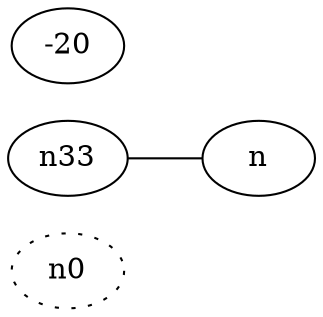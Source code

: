 graph test4 {
	rankdir=LR;
	fontcolor=blue; /* c0; c1; c0 -- c1 */
	n0 [style=dotted, fillcolor="#-107266"]; // c2; c18446744073709551615; c2 -- c3
	n33 -- n-20;
}
